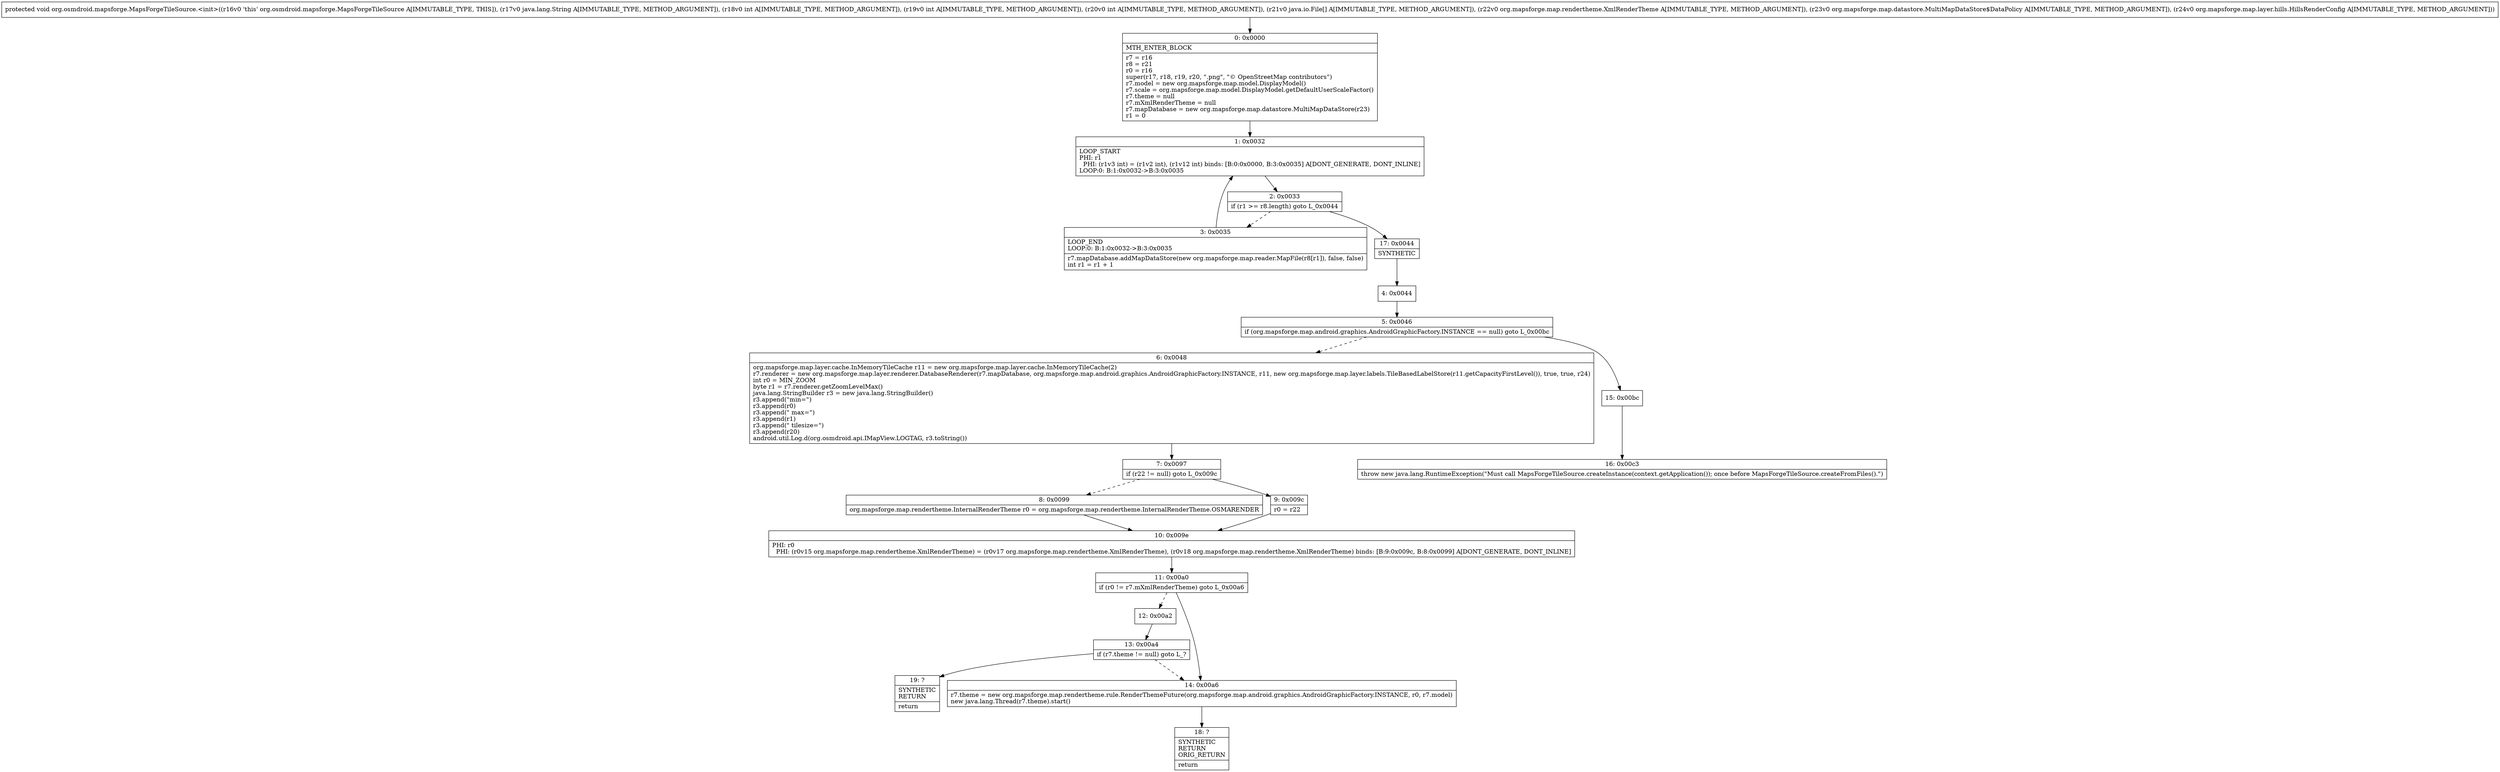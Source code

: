 digraph "CFG fororg.osmdroid.mapsforge.MapsForgeTileSource.\<init\>(Ljava\/lang\/String;III[Ljava\/io\/File;Lorg\/mapsforge\/map\/rendertheme\/XmlRenderTheme;Lorg\/mapsforge\/map\/datastore\/MultiMapDataStore$DataPolicy;Lorg\/mapsforge\/map\/layer\/hills\/HillsRenderConfig;)V" {
Node_0 [shape=record,label="{0\:\ 0x0000|MTH_ENTER_BLOCK\l|r7 = r16\lr8 = r21\lr0 = r16\lsuper(r17, r18, r19, r20, \".png\", \"© OpenStreetMap contributors\")\lr7.model = new org.mapsforge.map.model.DisplayModel()\lr7.scale = org.mapsforge.map.model.DisplayModel.getDefaultUserScaleFactor()\lr7.theme = null\lr7.mXmlRenderTheme = null\lr7.mapDatabase = new org.mapsforge.map.datastore.MultiMapDataStore(r23)\lr1 = 0\l}"];
Node_1 [shape=record,label="{1\:\ 0x0032|LOOP_START\lPHI: r1 \l  PHI: (r1v3 int) = (r1v2 int), (r1v12 int) binds: [B:0:0x0000, B:3:0x0035] A[DONT_GENERATE, DONT_INLINE]\lLOOP:0: B:1:0x0032\-\>B:3:0x0035\l}"];
Node_2 [shape=record,label="{2\:\ 0x0033|if (r1 \>= r8.length) goto L_0x0044\l}"];
Node_3 [shape=record,label="{3\:\ 0x0035|LOOP_END\lLOOP:0: B:1:0x0032\-\>B:3:0x0035\l|r7.mapDatabase.addMapDataStore(new org.mapsforge.map.reader.MapFile(r8[r1]), false, false)\lint r1 = r1 + 1\l}"];
Node_4 [shape=record,label="{4\:\ 0x0044}"];
Node_5 [shape=record,label="{5\:\ 0x0046|if (org.mapsforge.map.android.graphics.AndroidGraphicFactory.INSTANCE == null) goto L_0x00bc\l}"];
Node_6 [shape=record,label="{6\:\ 0x0048|org.mapsforge.map.layer.cache.InMemoryTileCache r11 = new org.mapsforge.map.layer.cache.InMemoryTileCache(2)\lr7.renderer = new org.mapsforge.map.layer.renderer.DatabaseRenderer(r7.mapDatabase, org.mapsforge.map.android.graphics.AndroidGraphicFactory.INSTANCE, r11, new org.mapsforge.map.layer.labels.TileBasedLabelStore(r11.getCapacityFirstLevel()), true, true, r24)\lint r0 = MIN_ZOOM\lbyte r1 = r7.renderer.getZoomLevelMax()\ljava.lang.StringBuilder r3 = new java.lang.StringBuilder()\lr3.append(\"min=\")\lr3.append(r0)\lr3.append(\" max=\")\lr3.append(r1)\lr3.append(\" tilesize=\")\lr3.append(r20)\landroid.util.Log.d(org.osmdroid.api.IMapView.LOGTAG, r3.toString())\l}"];
Node_7 [shape=record,label="{7\:\ 0x0097|if (r22 != null) goto L_0x009c\l}"];
Node_8 [shape=record,label="{8\:\ 0x0099|org.mapsforge.map.rendertheme.InternalRenderTheme r0 = org.mapsforge.map.rendertheme.InternalRenderTheme.OSMARENDER\l}"];
Node_9 [shape=record,label="{9\:\ 0x009c|r0 = r22\l}"];
Node_10 [shape=record,label="{10\:\ 0x009e|PHI: r0 \l  PHI: (r0v15 org.mapsforge.map.rendertheme.XmlRenderTheme) = (r0v17 org.mapsforge.map.rendertheme.XmlRenderTheme), (r0v18 org.mapsforge.map.rendertheme.XmlRenderTheme) binds: [B:9:0x009c, B:8:0x0099] A[DONT_GENERATE, DONT_INLINE]\l}"];
Node_11 [shape=record,label="{11\:\ 0x00a0|if (r0 != r7.mXmlRenderTheme) goto L_0x00a6\l}"];
Node_12 [shape=record,label="{12\:\ 0x00a2}"];
Node_13 [shape=record,label="{13\:\ 0x00a4|if (r7.theme != null) goto L_?\l}"];
Node_14 [shape=record,label="{14\:\ 0x00a6|r7.theme = new org.mapsforge.map.rendertheme.rule.RenderThemeFuture(org.mapsforge.map.android.graphics.AndroidGraphicFactory.INSTANCE, r0, r7.model)\lnew java.lang.Thread(r7.theme).start()\l}"];
Node_15 [shape=record,label="{15\:\ 0x00bc}"];
Node_16 [shape=record,label="{16\:\ 0x00c3|throw new java.lang.RuntimeException(\"Must call MapsForgeTileSource.createInstance(context.getApplication()); once before MapsForgeTileSource.createFromFiles().\")\l}"];
Node_17 [shape=record,label="{17\:\ 0x0044|SYNTHETIC\l}"];
Node_18 [shape=record,label="{18\:\ ?|SYNTHETIC\lRETURN\lORIG_RETURN\l|return\l}"];
Node_19 [shape=record,label="{19\:\ ?|SYNTHETIC\lRETURN\l|return\l}"];
MethodNode[shape=record,label="{protected void org.osmdroid.mapsforge.MapsForgeTileSource.\<init\>((r16v0 'this' org.osmdroid.mapsforge.MapsForgeTileSource A[IMMUTABLE_TYPE, THIS]), (r17v0 java.lang.String A[IMMUTABLE_TYPE, METHOD_ARGUMENT]), (r18v0 int A[IMMUTABLE_TYPE, METHOD_ARGUMENT]), (r19v0 int A[IMMUTABLE_TYPE, METHOD_ARGUMENT]), (r20v0 int A[IMMUTABLE_TYPE, METHOD_ARGUMENT]), (r21v0 java.io.File[] A[IMMUTABLE_TYPE, METHOD_ARGUMENT]), (r22v0 org.mapsforge.map.rendertheme.XmlRenderTheme A[IMMUTABLE_TYPE, METHOD_ARGUMENT]), (r23v0 org.mapsforge.map.datastore.MultiMapDataStore$DataPolicy A[IMMUTABLE_TYPE, METHOD_ARGUMENT]), (r24v0 org.mapsforge.map.layer.hills.HillsRenderConfig A[IMMUTABLE_TYPE, METHOD_ARGUMENT])) }"];
MethodNode -> Node_0;
Node_0 -> Node_1;
Node_1 -> Node_2;
Node_2 -> Node_3[style=dashed];
Node_2 -> Node_17;
Node_3 -> Node_1;
Node_4 -> Node_5;
Node_5 -> Node_6[style=dashed];
Node_5 -> Node_15;
Node_6 -> Node_7;
Node_7 -> Node_8[style=dashed];
Node_7 -> Node_9;
Node_8 -> Node_10;
Node_9 -> Node_10;
Node_10 -> Node_11;
Node_11 -> Node_12[style=dashed];
Node_11 -> Node_14;
Node_12 -> Node_13;
Node_13 -> Node_14[style=dashed];
Node_13 -> Node_19;
Node_14 -> Node_18;
Node_15 -> Node_16;
Node_17 -> Node_4;
}

